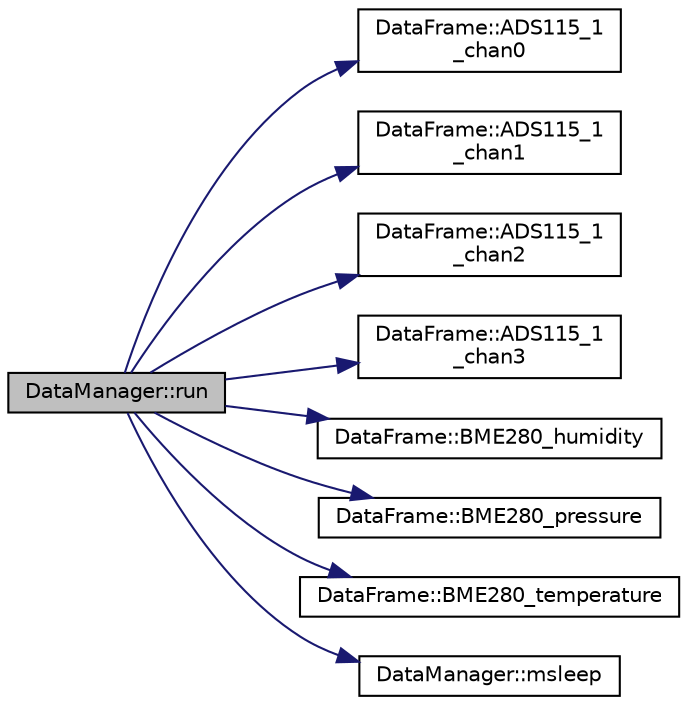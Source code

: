 digraph "DataManager::run"
{
 // LATEX_PDF_SIZE
  edge [fontname="Helvetica",fontsize="10",labelfontname="Helvetica",labelfontsize="10"];
  node [fontname="Helvetica",fontsize="10",shape=record];
  rankdir="LR";
  Node1 [label="DataManager::run",height=0.2,width=0.4,color="black", fillcolor="grey75", style="filled", fontcolor="black",tooltip="called function when the thread start"];
  Node1 -> Node2 [color="midnightblue",fontsize="10",style="solid",fontname="Helvetica"];
  Node2 [label="DataFrame::ADS115_1\l_chan0",height=0.2,width=0.4,color="black", fillcolor="white", style="filled",URL="$class_data_frame.html#afeffc3d312746825de69b007e77941c7",tooltip="Getter for ADS115_1_chan0 attribute."];
  Node1 -> Node3 [color="midnightblue",fontsize="10",style="solid",fontname="Helvetica"];
  Node3 [label="DataFrame::ADS115_1\l_chan1",height=0.2,width=0.4,color="black", fillcolor="white", style="filled",URL="$class_data_frame.html#a3d8309ca261ed3a506e95fe0447ca939",tooltip="Getter for ADS115_1_chan1 attribute."];
  Node1 -> Node4 [color="midnightblue",fontsize="10",style="solid",fontname="Helvetica"];
  Node4 [label="DataFrame::ADS115_1\l_chan2",height=0.2,width=0.4,color="black", fillcolor="white", style="filled",URL="$class_data_frame.html#a18c0fa150792da5e1acc75e7e08c342f",tooltip="Getter for ADS115_1_chan2 attribute."];
  Node1 -> Node5 [color="midnightblue",fontsize="10",style="solid",fontname="Helvetica"];
  Node5 [label="DataFrame::ADS115_1\l_chan3",height=0.2,width=0.4,color="black", fillcolor="white", style="filled",URL="$class_data_frame.html#a83bacb791a2f7a1fc46f37886ce18bf6",tooltip="Getter for ADS115_1_chan3 attribute."];
  Node1 -> Node6 [color="midnightblue",fontsize="10",style="solid",fontname="Helvetica"];
  Node6 [label="DataFrame::BME280_humidity",height=0.2,width=0.4,color="black", fillcolor="white", style="filled",URL="$class_data_frame.html#ad70782bfd8bad9239840c0e3315b230e",tooltip="Getter for BME280_humidity attribute."];
  Node1 -> Node7 [color="midnightblue",fontsize="10",style="solid",fontname="Helvetica"];
  Node7 [label="DataFrame::BME280_pressure",height=0.2,width=0.4,color="black", fillcolor="white", style="filled",URL="$class_data_frame.html#a28daba4a3d966437be73c685d0128aa6",tooltip="Getter for BME280_pressure attribute."];
  Node1 -> Node8 [color="midnightblue",fontsize="10",style="solid",fontname="Helvetica"];
  Node8 [label="DataFrame::BME280_temperature",height=0.2,width=0.4,color="black", fillcolor="white", style="filled",URL="$class_data_frame.html#a26f6f8c0e4dcf881c8daa3f21bebc522",tooltip="Getter for BME280_temperature attribute."];
  Node1 -> Node9 [color="midnightblue",fontsize="10",style="solid",fontname="Helvetica"];
  Node9 [label="DataManager::msleep",height=0.2,width=0.4,color="black", fillcolor="white", style="filled",URL="$class_data_manager.html#a7e7ecf621f23fa25b07d6aa93ae81cda",tooltip="waiting delay"];
}
